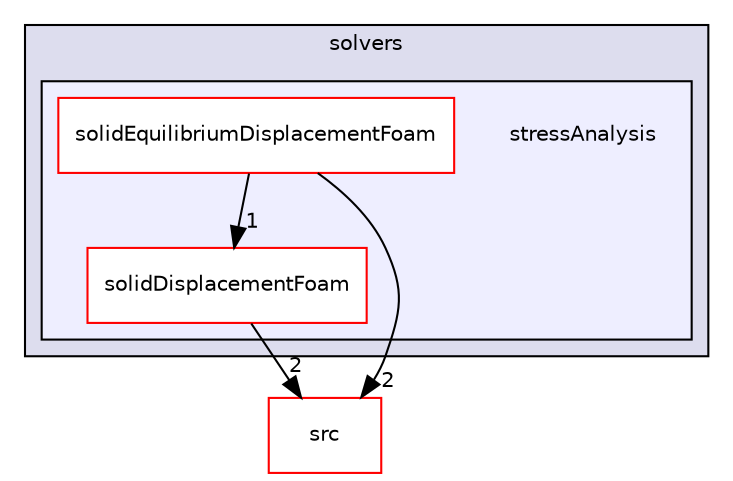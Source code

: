 digraph "applications/solvers/stressAnalysis" {
  bgcolor=transparent;
  compound=true
  node [ fontsize="10", fontname="Helvetica"];
  edge [ labelfontsize="10", labelfontname="Helvetica"];
  subgraph clusterdir_fdd174abb8ada244b49e98779c87ac3c {
    graph [ bgcolor="#ddddee", pencolor="black", label="solvers" fontname="Helvetica", fontsize="10", URL="dir_fdd174abb8ada244b49e98779c87ac3c.html"]
  subgraph clusterdir_c2f3eabbeeedbb03170a2b89f2b5145e {
    graph [ bgcolor="#eeeeff", pencolor="black", label="" URL="dir_c2f3eabbeeedbb03170a2b89f2b5145e.html"];
    dir_c2f3eabbeeedbb03170a2b89f2b5145e [shape=plaintext label="stressAnalysis"];
    dir_7ea3f7dfc8497c6b2ba5ad1ea80f5b62 [shape=box label="solidDisplacementFoam" color="red" fillcolor="white" style="filled" URL="dir_7ea3f7dfc8497c6b2ba5ad1ea80f5b62.html"];
    dir_c8f91b40afbb779ea3f2ce855a63e7b5 [shape=box label="solidEquilibriumDisplacementFoam" color="red" fillcolor="white" style="filled" URL="dir_c8f91b40afbb779ea3f2ce855a63e7b5.html"];
  }
  }
  dir_68267d1309a1af8e8297ef4c3efbcdba [shape=box label="src" color="red" URL="dir_68267d1309a1af8e8297ef4c3efbcdba.html"];
  dir_7ea3f7dfc8497c6b2ba5ad1ea80f5b62->dir_68267d1309a1af8e8297ef4c3efbcdba [headlabel="2", labeldistance=1.5 headhref="dir_000020_000736.html"];
  dir_c8f91b40afbb779ea3f2ce855a63e7b5->dir_68267d1309a1af8e8297ef4c3efbcdba [headlabel="2", labeldistance=1.5 headhref="dir_000021_000736.html"];
  dir_c8f91b40afbb779ea3f2ce855a63e7b5->dir_7ea3f7dfc8497c6b2ba5ad1ea80f5b62 [headlabel="1", labeldistance=1.5 headhref="dir_000021_000020.html"];
}
